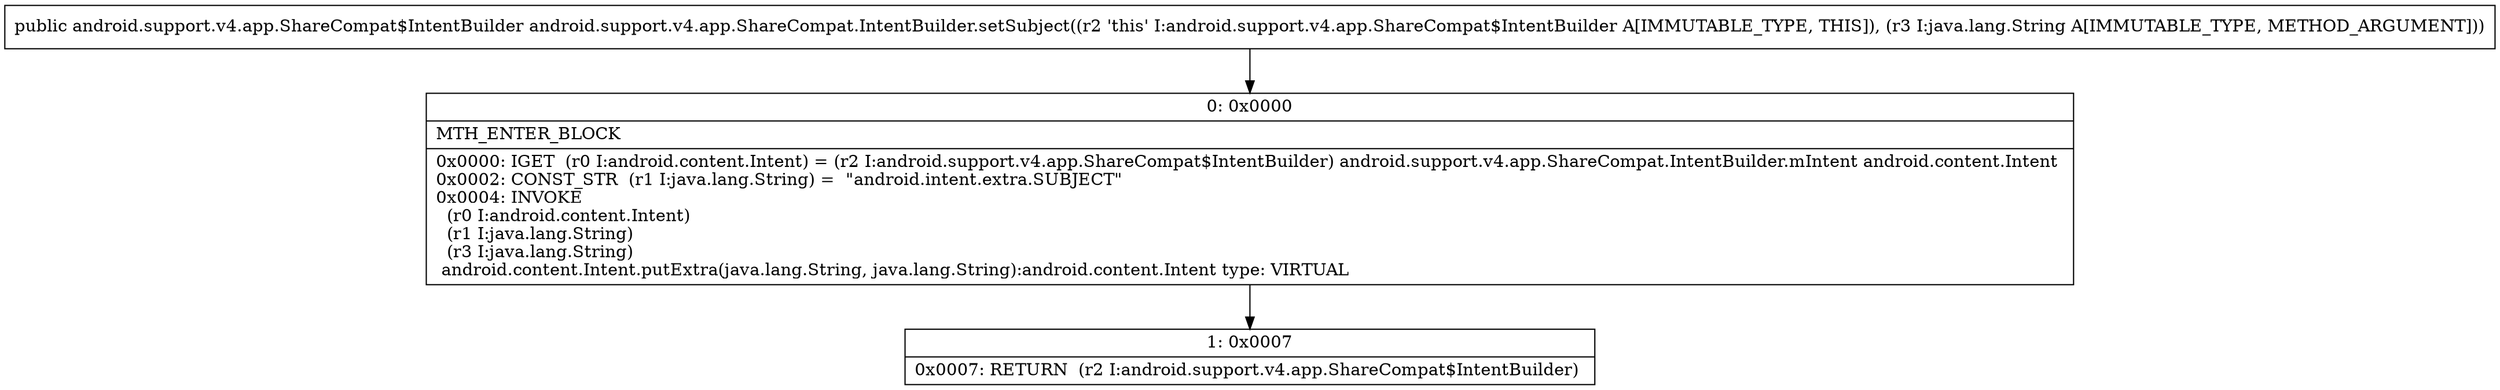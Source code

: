 digraph "CFG forandroid.support.v4.app.ShareCompat.IntentBuilder.setSubject(Ljava\/lang\/String;)Landroid\/support\/v4\/app\/ShareCompat$IntentBuilder;" {
Node_0 [shape=record,label="{0\:\ 0x0000|MTH_ENTER_BLOCK\l|0x0000: IGET  (r0 I:android.content.Intent) = (r2 I:android.support.v4.app.ShareCompat$IntentBuilder) android.support.v4.app.ShareCompat.IntentBuilder.mIntent android.content.Intent \l0x0002: CONST_STR  (r1 I:java.lang.String) =  \"android.intent.extra.SUBJECT\" \l0x0004: INVOKE  \l  (r0 I:android.content.Intent)\l  (r1 I:java.lang.String)\l  (r3 I:java.lang.String)\l android.content.Intent.putExtra(java.lang.String, java.lang.String):android.content.Intent type: VIRTUAL \l}"];
Node_1 [shape=record,label="{1\:\ 0x0007|0x0007: RETURN  (r2 I:android.support.v4.app.ShareCompat$IntentBuilder) \l}"];
MethodNode[shape=record,label="{public android.support.v4.app.ShareCompat$IntentBuilder android.support.v4.app.ShareCompat.IntentBuilder.setSubject((r2 'this' I:android.support.v4.app.ShareCompat$IntentBuilder A[IMMUTABLE_TYPE, THIS]), (r3 I:java.lang.String A[IMMUTABLE_TYPE, METHOD_ARGUMENT])) }"];
MethodNode -> Node_0;
Node_0 -> Node_1;
}

